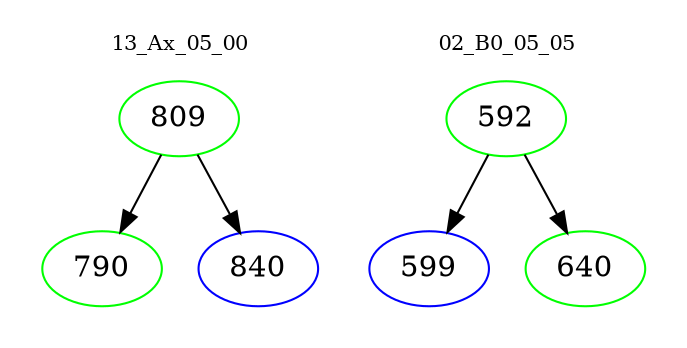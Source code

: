 digraph{
subgraph cluster_0 {
color = white
label = "13_Ax_05_00";
fontsize=10;
T0_809 [label="809", color="green"]
T0_809 -> T0_790 [color="black"]
T0_790 [label="790", color="green"]
T0_809 -> T0_840 [color="black"]
T0_840 [label="840", color="blue"]
}
subgraph cluster_1 {
color = white
label = "02_B0_05_05";
fontsize=10;
T1_592 [label="592", color="green"]
T1_592 -> T1_599 [color="black"]
T1_599 [label="599", color="blue"]
T1_592 -> T1_640 [color="black"]
T1_640 [label="640", color="green"]
}
}
